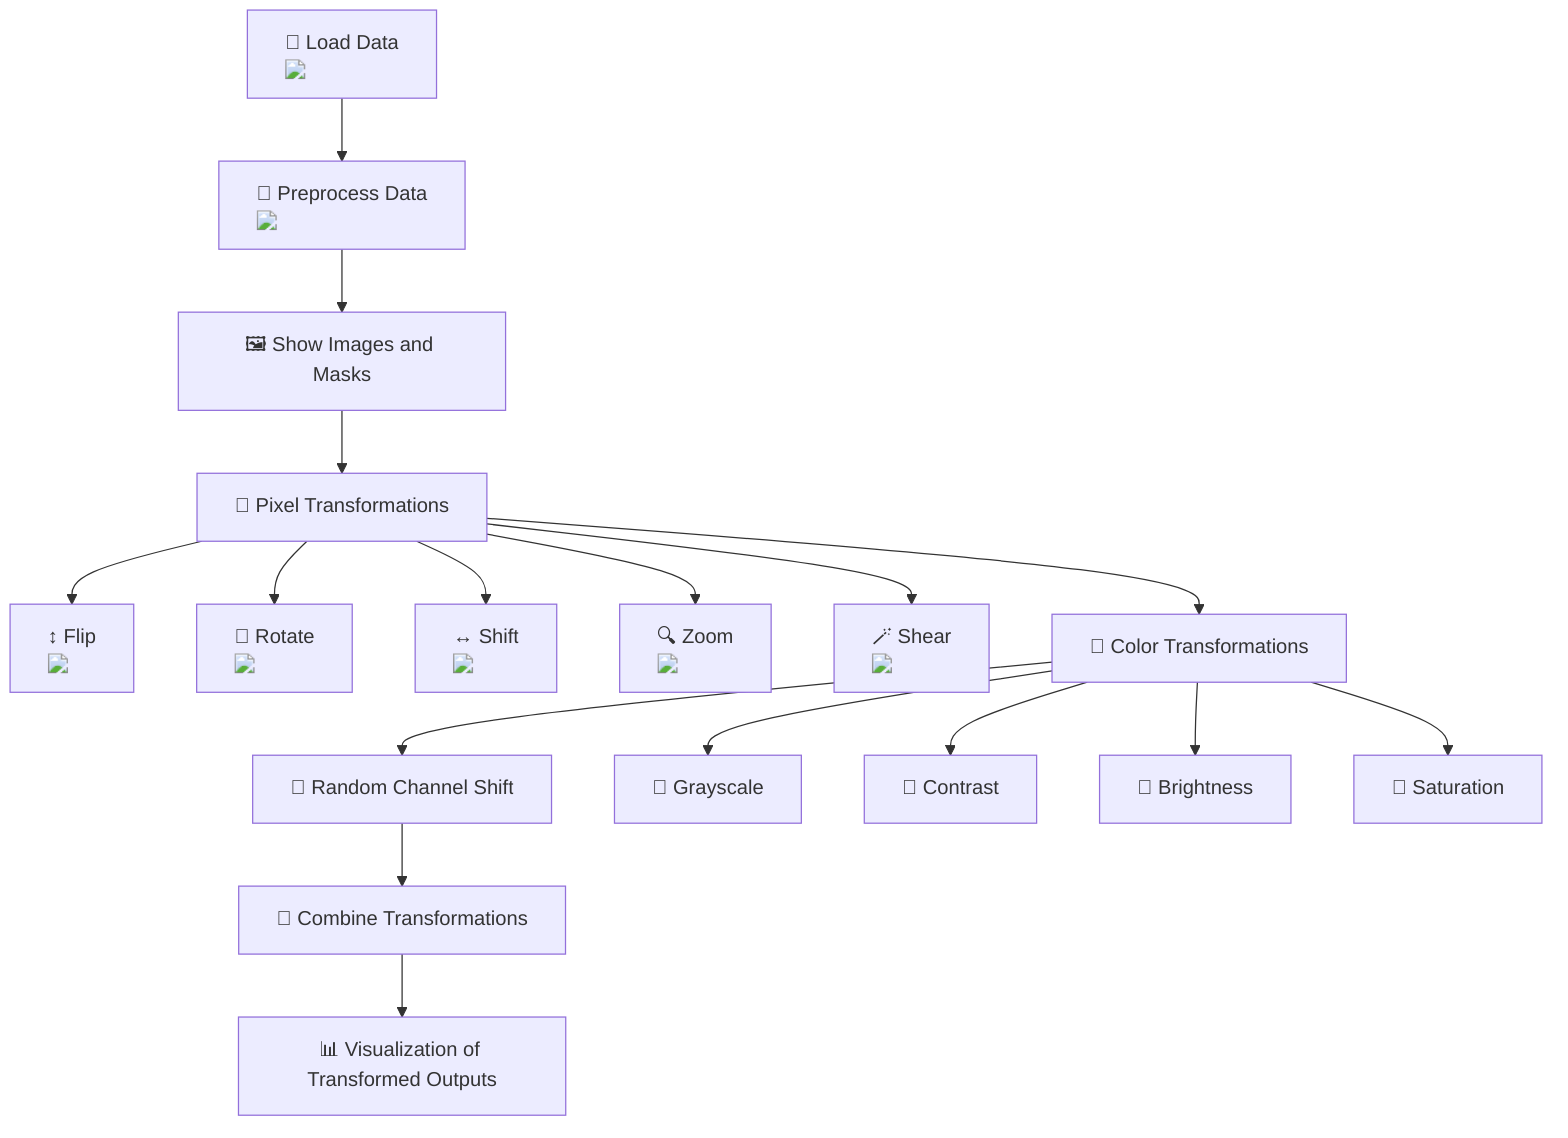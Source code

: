 flowchart TD
    A["📁 Load Data <img src='file.svg' />"] --> B["🧹 Preprocess Data <img src='table.svg' />"]
    B --> C["🖼️ Show Images and Masks"]
    C --> D["🔄 Pixel Transformations"]
    D --> E1["↕️ Flip <img src='column_split.svg' />"]
    D --> E2["🔄 Rotate <img src='column_split.svg' />"]
    D --> E3["↔️ Shift <img src='column_split.svg' />"]
    D --> E4["🔍 Zoom <img src='column_split.svg' />"]
    D --> E5["🪄 Shear <img src='column_split.svg' />"]
    D --> E6["🎨 Color Transformations"]
    E6 --> F1["🌈 Random Channel Shift"]
    E6 --> F2["🌈 Grayscale"]
    E6 --> F3["🌈 Contrast"]
    E6 --> F4["🌈 Brightness"]
    E6 --> F5["🌈 Saturation"]
    F1 --> G["🔁 Combine Transformations"]
    G --> H["📊 Visualization of Transformed Outputs"]
